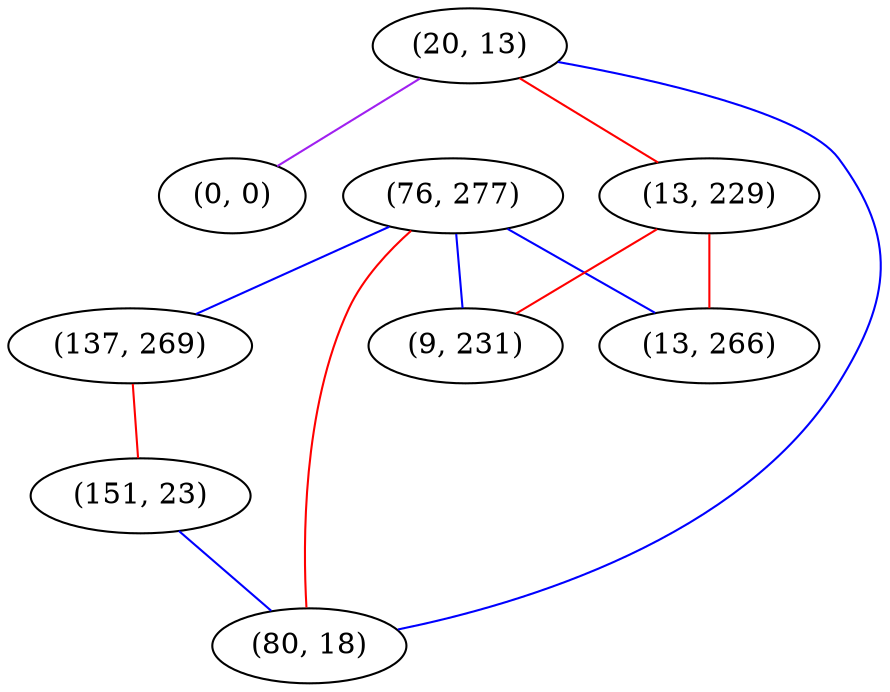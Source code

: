 graph "" {
"(20, 13)";
"(76, 277)";
"(0, 0)";
"(137, 269)";
"(13, 229)";
"(151, 23)";
"(13, 266)";
"(80, 18)";
"(9, 231)";
"(20, 13)" -- "(0, 0)"  [color=purple, key=0, weight=4];
"(20, 13)" -- "(13, 229)"  [color=red, key=0, weight=1];
"(20, 13)" -- "(80, 18)"  [color=blue, key=0, weight=3];
"(76, 277)" -- "(137, 269)"  [color=blue, key=0, weight=3];
"(76, 277)" -- "(13, 266)"  [color=blue, key=0, weight=3];
"(76, 277)" -- "(80, 18)"  [color=red, key=0, weight=1];
"(76, 277)" -- "(9, 231)"  [color=blue, key=0, weight=3];
"(137, 269)" -- "(151, 23)"  [color=red, key=0, weight=1];
"(13, 229)" -- "(13, 266)"  [color=red, key=0, weight=1];
"(13, 229)" -- "(9, 231)"  [color=red, key=0, weight=1];
"(151, 23)" -- "(80, 18)"  [color=blue, key=0, weight=3];
}
